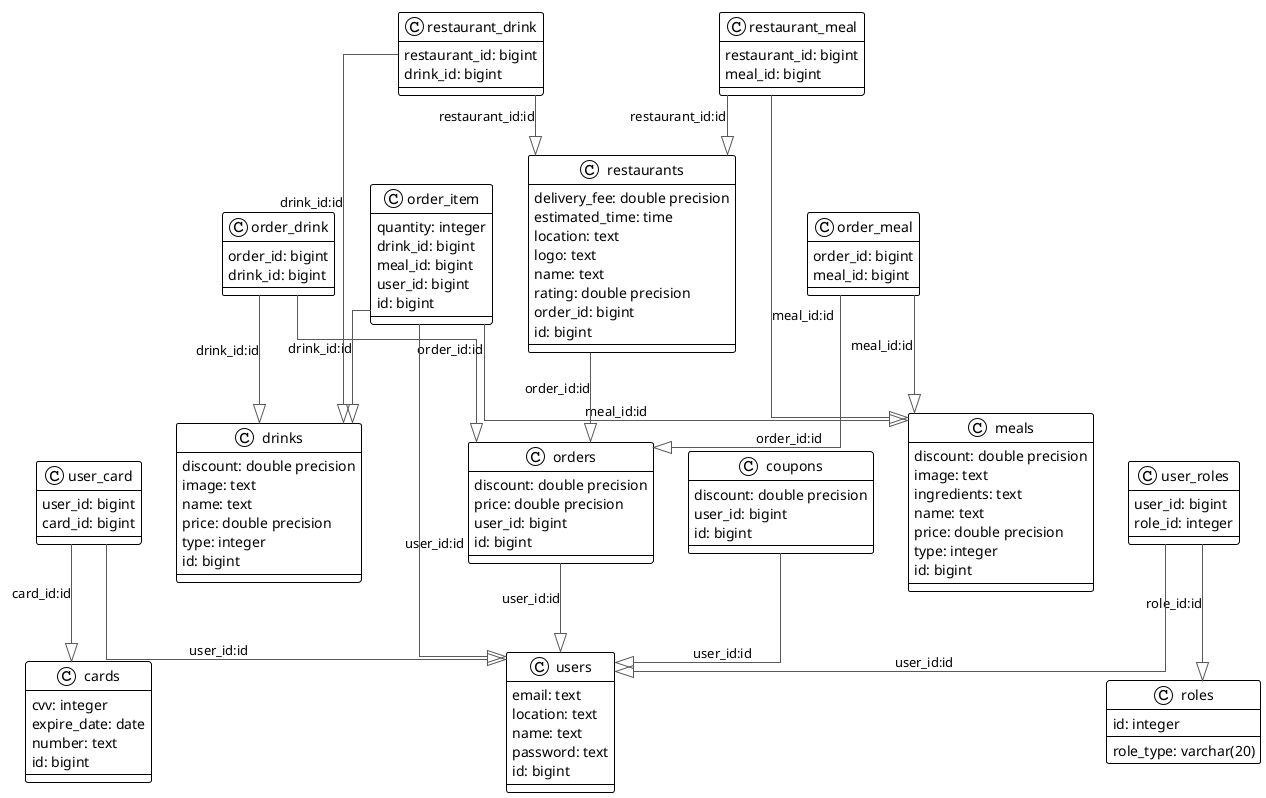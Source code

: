 @startuml

!theme plain
top to bottom direction
skinparam linetype ortho

class cards {
   cvv: integer
   expire_date: date
   number: text
   id: bigint
}
class coupons {
   discount: double precision
   user_id: bigint
   id: bigint
}
class drinks {
   discount: double precision
   image: text
   name: text
   price: double precision
   type: integer
   id: bigint
}
class meals {
   discount: double precision
   image: text
   ingredients: text
   name: text
   price: double precision
   type: integer
   id: bigint
}
class order_drink {
   order_id: bigint
   drink_id: bigint
}
class order_item {
   quantity: integer
   drink_id: bigint
   meal_id: bigint
   user_id: bigint
   id: bigint
}
class order_meal {
   order_id: bigint
   meal_id: bigint
}
class orders {
   discount: double precision
   price: double precision
   user_id: bigint
   id: bigint
}
class restaurant_drink {
   restaurant_id: bigint
   drink_id: bigint
}
class restaurant_meal {
   restaurant_id: bigint
   meal_id: bigint
}
class restaurants {
   delivery_fee: double precision
   estimated_time: time
   location: text
   logo: text
   name: text
   rating: double precision
   order_id: bigint
   id: bigint
}
class roles {
   role_type: varchar(20)
   id: integer
}
class user_card {
   user_id: bigint
   card_id: bigint
}
class user_roles {
   user_id: bigint
   role_id: integer
}
class users {
   email: text
   location: text
   name: text
   password: text
   id: bigint
}

coupons           -[#595959,plain]-^  users            : "user_id:id"
order_drink       -[#595959,plain]-^  drinks           : "drink_id:id"
order_drink       -[#595959,plain]-^  orders           : "order_id:id"
order_item        -[#595959,plain]-^  drinks           : "drink_id:id"
order_item        -[#595959,plain]-^  meals            : "meal_id:id"
order_item        -[#595959,plain]-^  users            : "user_id:id"
order_meal        -[#595959,plain]-^  meals            : "meal_id:id"
order_meal        -[#595959,plain]-^  orders           : "order_id:id"
orders            -[#595959,plain]-^  users            : "user_id:id"
restaurant_drink  -[#595959,plain]-^  drinks           : "drink_id:id"
restaurant_drink  -[#595959,plain]-^  restaurants      : "restaurant_id:id"
restaurant_meal   -[#595959,plain]-^  meals            : "meal_id:id"
restaurant_meal   -[#595959,plain]-^  restaurants      : "restaurant_id:id"
restaurants       -[#595959,plain]-^  orders           : "order_id:id"
user_card         -[#595959,plain]-^  cards            : "card_id:id"
user_card         -[#595959,plain]-^  users            : "user_id:id"
user_roles        -[#595959,plain]-^  roles            : "role_id:id"
user_roles        -[#595959,plain]-^  users            : "user_id:id"
@enduml
